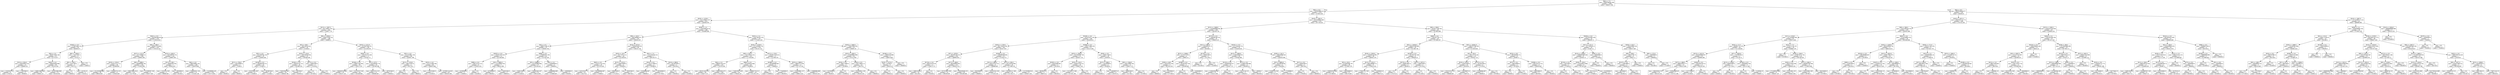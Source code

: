 digraph Tree {
node [shape=box] ;
0 [label="X[4] <= 7.5\nmse = 6306788585.349\nsamples = 1460\nvalue = 180921.196"] ;
1 [label="X[4] <= 6.5\nmse = 2426928665.05\nsamples = 1231\nvalue = 157832.433"] ;
0 -> 1 [labeldistance=2.5, labelangle=45, headlabel="True"] ;
2 [label="X[16] <= 1378.5\nmse = 1411538921.037\nsamples = 912\nvalue = 140383.976"] ;
1 -> 2 ;
3 [label="X[12] <= 1007.5\nmse = 837746927.031\nsamples = 564\nvalue = 124907.778"] ;
2 -> 3 ;
4 [label="X[42] <= 0.5\nmse = 641983560.06\nsamples = 376\nvalue = 113919.918"] ;
3 -> 4 ;
5 [label="X[282] <= 0.5\nmse = 573823485.316\nsamples = 56\nvalue = 84009.071"] ;
4 -> 5 ;
6 [label="X[4] <= 3.5\nmse = 462971929.148\nsamples = 52\nvalue = 87275.077"] ;
5 -> 6 ;
7 [label="X[13] <= 924.0\nmse = 335819053.254\nsamples = 13\nvalue = 69469.231"] ;
6 -> 7 ;
8 [label="mse = 131824375.0\nsamples = 8\nvalue = 57025.0"] ;
7 -> 8 ;
9 [label="mse = 17997600.0\nsamples = 5\nvalue = 89380.0"] ;
7 -> 9 ;
10 [label="X[43] <= 0.5\nmse = 364445928.999\nsamples = 39\nvalue = 93210.359"] ;
6 -> 10 ;
11 [label="mse = 248812460.938\nsamples = 24\nvalue = 100831.25"] ;
10 -> 11 ;
12 [label="mse = 307855080.996\nsamples = 15\nvalue = 81016.933"] ;
10 -> 12 ;
13 [label="X[6] <= 1950.5\nmse = 73537591.5\nsamples = 4\nvalue = 41551.0"] ;
5 -> 13 ;
14 [label="X[0] <= 263.5\nmse = 5351738.0\nsamples = 3\nvalue = 36737.0"] ;
13 -> 14 ;
15 [label="mse = 0.0\nsamples = 1\nvalue = 40000.0"] ;
14 -> 15 ;
16 [label="mse = 42230.25\nsamples = 2\nvalue = 35105.5"] ;
14 -> 16 ;
17 [label="mse = 0.0\nsamples = 1\nvalue = 55993.0"] ;
13 -> 17 ;
18 [label="X[9] <= 369.5\nmse = 469947374.685\nsamples = 320\nvalue = 119154.316"] ;
4 -> 18 ;
19 [label="X[27] <= 227.0\nmse = 415724968.13\nsamples = 164\nvalue = 109902.061"] ;
18 -> 19 ;
20 [label="X[16] <= 1324.5\nmse = 418221111.111\nsamples = 36\nvalue = 95566.667"] ;
19 -> 20 ;
21 [label="mse = 251193388.889\nsamples = 30\nvalue = 89916.667"] ;
20 -> 21 ;
22 [label="mse = 295684722.222\nsamples = 6\nvalue = 123816.667"] ;
20 -> 22 ;
23 [label="X[6] <= 1989.5\nmse = 340969409.785\nsamples = 128\nvalue = 113933.891"] ;
19 -> 23 ;
24 [label="mse = 289470691.814\nsamples = 125\nvalue = 112778.44"] ;
23 -> 24 ;
25 [label="mse = 113298397.556\nsamples = 3\nvalue = 162077.667"] ;
23 -> 25 ;
26 [label="X[13] <= 645.0\nmse = 342346979.735\nsamples = 156\nvalue = 128881.045"] ;
18 -> 26 ;
27 [label="X[11] <= 86.5\nmse = 18648163.265\nsamples = 7\nvalue = 86342.857"] ;
26 -> 27 ;
28 [label="mse = 1555555.556\nsamples = 3\nvalue = 90666.667"] ;
27 -> 28 ;
29 [label="mse = 6930000.0\nsamples = 4\nvalue = 83100.0"] ;
27 -> 29 ;
30 [label="X[4] <= 4.5\nmse = 268550605.162\nsamples = 149\nvalue = 130879.483"] ;
26 -> 30 ;
31 [label="mse = 236694501.134\nsamples = 21\nvalue = 113245.238"] ;
30 -> 31 ;
32 [label="mse = 214388905.49\nsamples = 128\nvalue = 133772.602"] ;
30 -> 32 ;
33 [label="X[6] <= 1958.5\nmse = 504875149.154\nsamples = 188\nvalue = 146883.5"] ;
3 -> 33 ;
34 [label="X[2] <= 68.5\nmse = 382140219.44\nsamples = 50\nvalue = 131856.6"] ;
33 -> 34 ;
35 [label="X[5] <= 4.5\nmse = 422186794.136\nsamples = 18\nvalue = 116404.444"] ;
34 -> 35 ;
36 [label="X[11] <= 793.0\nmse = 156250000.0\nsamples = 2\nvalue = 72500.0"] ;
35 -> 36 ;
37 [label="mse = 0.0\nsamples = 1\nvalue = 85000.0"] ;
36 -> 37 ;
38 [label="mse = 0.0\nsamples = 1\nvalue = 60000.0"] ;
36 -> 38 ;
39 [label="X[230] <= 0.5\nmse = 184360109.375\nsamples = 16\nvalue = 121892.5"] ;
35 -> 39 ;
40 [label="mse = 101676041.667\nsamples = 6\nvalue = 135800.0"] ;
39 -> 40 ;
41 [label="mse = 48288736.0\nsamples = 10\nvalue = 113548.0"] ;
39 -> 41 ;
42 [label="X[14] <= 110.0\nmse = 149758356.934\nsamples = 32\nvalue = 140548.438"] ;
34 -> 42 ;
43 [label="X[245] <= 0.5\nmse = 104545747.222\nsamples = 30\nvalue = 142368.333"] ;
42 -> 43 ;
44 [label="mse = 76303300.383\nsamples = 28\nvalue = 140826.786"] ;
43 -> 44 ;
45 [label="mse = 902500.0\nsamples = 2\nvalue = 163950.0"] ;
43 -> 45 ;
46 [label="X[271] <= 0.5\nmse = 33062500.0\nsamples = 2\nvalue = 113250.0"] ;
42 -> 46 ;
47 [label="mse = 0.0\nsamples = 1\nvalue = 107500.0"] ;
46 -> 47 ;
48 [label="mse = 0.0\nsamples = 1\nvalue = 119000.0"] ;
46 -> 48 ;
49 [label="X[16] <= 1151.0\nmse = 437887038.101\nsamples = 138\nvalue = 152328.029"] ;
33 -> 49 ;
50 [label="X[56] <= 0.5\nmse = 261355273.438\nsamples = 72\nvalue = 142543.75"] ;
49 -> 50 ;
51 [label="X[226] <= 0.5\nmse = 229657245.095\nsamples = 58\nvalue = 139111.207"] ;
50 -> 51 ;
52 [label="mse = 284649234.694\nsamples = 14\nvalue = 126107.143"] ;
51 -> 52 ;
53 [label="mse = 141233237.345\nsamples = 44\nvalue = 143248.864"] ;
51 -> 53 ;
54 [label="X[1] <= 87.5\nmse = 141639438.776\nsamples = 14\nvalue = 156764.286"] ;
50 -> 54 ;
55 [label="mse = 80622222.222\nsamples = 12\nvalue = 160066.667"] ;
54 -> 55 ;
56 [label="mse = 49702500.0\nsamples = 2\nvalue = 136950.0"] ;
54 -> 56 ;
57 [label="X[5] <= 4.5\nmse = 412102981.258\nsamples = 66\nvalue = 163001.788"] ;
49 -> 57 ;
58 [label="X[12] <= 1216.5\nmse = 26827220.25\nsamples = 2\nvalue = 103779.5"] ;
57 -> 58 ;
59 [label="mse = 0.0\nsamples = 1\nvalue = 108959.0"] ;
58 -> 59 ;
60 [label="mse = 0.0\nsamples = 1\nvalue = 98600.0"] ;
58 -> 60 ;
61 [label="X[23] <= 4.5\nmse = 311115290.594\nsamples = 64\nvalue = 164852.484"] ;
57 -> 61 ;
62 [label="mse = 178222500.0\nsamples = 2\nvalue = 221650.0"] ;
61 -> 62 ;
63 [label="mse = 207982124.632\nsamples = 62\nvalue = 163020.306"] ;
61 -> 63 ;
64 [label="X[26] <= 1.5\nmse = 1324189529.34\nsamples = 348\nvalue = 165466.089"] ;
2 -> 64 ;
65 [label="X[9] <= 142.5\nmse = 865288483.417\nsamples = 101\nvalue = 140816.297"] ;
64 -> 65 ;
66 [label="X[5] <= 4.5\nmse = 466675166.29\nsamples = 55\nvalue = 126004.764"] ;
65 -> 66 ;
67 [label="X[287] <= 0.5\nmse = 292051597.633\nsamples = 13\nvalue = 107338.462"] ;
66 -> 67 ;
68 [label="X[99] <= 0.5\nmse = 108722222.222\nsamples = 6\nvalue = 121833.333"] ;
67 -> 68 ;
69 [label="mse = 42300000.0\nsamples = 5\nvalue = 118000.0"] ;
68 -> 69 ;
70 [label="mse = 0.0\nsamples = 1\nvalue = 141000.0"] ;
68 -> 70 ;
71 [label="X[3] <= 8605.5\nmse = 114744081.633\nsamples = 7\nvalue = 94914.286"] ;
67 -> 71 ;
72 [label="mse = 43760000.0\nsamples = 5\nvalue = 89300.0"] ;
71 -> 72 ;
73 [label="mse = 16402500.0\nsamples = 2\nvalue = 108950.0"] ;
71 -> 73 ;
74 [label="X[99] <= 0.5\nmse = 379496267.293\nsamples = 42\nvalue = 131782.429"] ;
66 -> 74 ;
75 [label="X[3] <= 6060.0\nmse = 314762990.894\nsamples = 37\nvalue = 135158.432"] ;
74 -> 75 ;
76 [label="mse = 104812500.0\nsamples = 6\nvalue = 112650.0"] ;
75 -> 76 ;
77 [label="mse = 238362403.507\nsamples = 31\nvalue = 139514.903"] ;
75 -> 77 ;
78 [label="X[4] <= 5.5\nmse = 150060000.0\nsamples = 5\nvalue = 106800.0"] ;
74 -> 78 ;
79 [label="mse = 42888888.889\nsamples = 3\nvalue = 115666.667"] ;
78 -> 79 ;
80 [label="mse = 16000000.0\nsamples = 2\nvalue = 93500.0"] ;
78 -> 80 ;
81 [label="X[14] <= 873.0\nmse = 765963030.019\nsamples = 46\nvalue = 158525.739"] ;
65 -> 81 ;
82 [label="X[35] <= 10.5\nmse = 347778712.51\nsamples = 39\nvalue = 151238.051"] ;
81 -> 82 ;
83 [label="X[62] <= 0.5\nmse = 214151714.534\nsamples = 35\nvalue = 147379.543"] ;
82 -> 83 ;
84 [label="mse = 143510107.75\nsamples = 32\nvalue = 145174.5"] ;
83 -> 84 ;
85 [label="mse = 362586666.667\nsamples = 3\nvalue = 170900.0"] ;
83 -> 85 ;
86 [label="X[13] <= 1515.5\nmse = 246875000.0\nsamples = 4\nvalue = 185000.0"] ;
82 -> 86 ;
87 [label="mse = 39062500.0\nsamples = 2\nvalue = 171250.0"] ;
86 -> 87 ;
88 [label="mse = 76562500.0\nsamples = 2\nvalue = 198750.0"] ;
86 -> 88 ;
89 [label="X[5] <= 7.5\nmse = 1151356326.531\nsamples = 7\nvalue = 199128.571"] ;
81 -> 89 ;
90 [label="X[54] <= 0.5\nmse = 451577600.0\nsamples = 5\nvalue = 181880.0"] ;
89 -> 90 ;
91 [label="mse = 10166666.667\nsamples = 3\nvalue = 198000.0"] ;
90 -> 91 ;
92 [label="mse = 139240000.0\nsamples = 2\nvalue = 157700.0"] ;
90 -> 92 ;
93 [label="X[14] <= 890.0\nmse = 297562500.0\nsamples = 2\nvalue = 242250.0"] ;
89 -> 93 ;
94 [label="mse = 0.0\nsamples = 1\nvalue = 259500.0"] ;
93 -> 94 ;
95 [label="mse = 0.0\nsamples = 1\nvalue = 225000.0"] ;
93 -> 95 ;
96 [label="X[22] <= 1.5\nmse = 1161784787.332\nsamples = 247\nvalue = 175545.559"] ;
64 -> 96 ;
97 [label="X[16] <= 2140.0\nmse = 971185644.742\nsamples = 214\nvalue = 181321.257"] ;
96 -> 97 ;
98 [label="X[9] <= 623.5\nmse = 741310615.255\nsamples = 197\nvalue = 177793.802"] ;
97 -> 98 ;
99 [label="X[4] <= 5.5\nmse = 486447310.457\nsamples = 132\nvalue = 170276.356"] ;
98 -> 99 ;
100 [label="mse = 491011433.531\nsamples = 28\nvalue = 154477.571"] ;
99 -> 100 ;
101 [label="mse = 399925655.071\nsamples = 104\nvalue = 174529.875"] ;
99 -> 101 ;
102 [label="X[84] <= 0.5\nmse = 911059553.846\nsamples = 65\nvalue = 193060.0"] ;
98 -> 102 ;
103 [label="mse = 716619357.639\nsamples = 36\nvalue = 178454.167"] ;
102 -> 103 ;
104 [label="mse = 558862770.511\nsamples = 29\nvalue = 211191.379"] ;
102 -> 104 ;
105 [label="X[11] <= 176.5\nmse = 1819912520.415\nsamples = 17\nvalue = 222198.235"] ;
97 -> 105 ;
106 [label="X[299] <= 0.5\nmse = 267946666.667\nsamples = 3\nvalue = 149800.0"] ;
105 -> 106 ;
107 [label="mse = 0.0\nsamples = 1\nvalue = 129000.0"] ;
106 -> 107 ;
108 [label="mse = 77440000.0\nsamples = 2\nvalue = 160200.0"] ;
106 -> 108 ;
109 [label="X[25] <= 1985.0\nmse = 788615773.98\nsamples = 14\nvalue = 237712.143"] ;
105 -> 109 ;
110 [label="mse = 313829661.157\nsamples = 11\nvalue = 249815.455"] ;
109 -> 110 ;
111 [label="mse = 22888888.889\nsamples = 3\nvalue = 193333.333"] ;
109 -> 111 ;
112 [label="X[16] <= 2464.5\nmse = 778623594.393\nsamples = 33\nvalue = 138091.03"] ;
96 -> 112 ;
113 [label="X[25] <= 1945.5\nmse = 474009662.689\nsamples = 30\nvalue = 132212.667"] ;
112 -> 113 ;
114 [label="X[24] <= 0.5\nmse = 290177600.0\nsamples = 5\nvalue = 102380.0"] ;
113 -> 114 ;
115 [label="mse = 52250000.0\nsamples = 4\nvalue = 94500.0"] ;
114 -> 115 ;
116 [label="mse = 0.0\nsamples = 1\nvalue = 133900.0"] ;
114 -> 116 ;
117 [label="X[54] <= 0.5\nmse = 297178955.12\nsamples = 25\nvalue = 138179.2"] ;
113 -> 117 ;
118 [label="mse = 201830851.139\nsamples = 24\nvalue = 136103.333"] ;
117 -> 118 ;
119 [label="mse = 0.0\nsamples = 1\nvalue = 188000.0"] ;
117 -> 119 ;
120 [label="X[194] <= 0.5\nmse = 23695416.889\nsamples = 3\nvalue = 196874.667"] ;
112 -> 120 ;
121 [label="X[16] <= 2574.5\nmse = 97344.0\nsamples = 2\nvalue = 200312.0"] ;
120 -> 121 ;
122 [label="mse = 0.0\nsamples = 1\nvalue = 200624.0"] ;
121 -> 122 ;
123 [label="mse = 0.0\nsamples = 1\nvalue = 200000.0"] ;
121 -> 123 ;
124 [label="mse = 0.0\nsamples = 1\nvalue = 190000.0"] ;
120 -> 124 ;
125 [label="X[16] <= 1941.0\nmse = 1971049955.987\nsamples = 319\nvalue = 207716.423"] ;
1 -> 125 ;
126 [label="X[12] <= 1469.0\nmse = 1243894899.002\nsamples = 239\nvalue = 194238.745"] ;
125 -> 126 ;
127 [label="X[230] <= 0.5\nmse = 831451877.329\nsamples = 198\nvalue = 185459.611"] ;
126 -> 127 ;
128 [label="X[16] <= 1730.5\nmse = 661730033.942\nsamples = 161\nvalue = 192427.957"] ;
127 -> 128 ;
129 [label="X[7] <= 1978.5\nmse = 583393140.315\nsamples = 126\nvalue = 186893.952"] ;
128 -> 129 ;
130 [label="X[174] <= 0.5\nmse = 665551074.38\nsamples = 11\nvalue = 154072.727"] ;
129 -> 130 ;
131 [label="mse = 168614100.0\nsamples = 10\nvalue = 161230.0"] ;
130 -> 131 ;
132 [label="mse = 0.0\nsamples = 1\nvalue = 82500.0"] ;
130 -> 132 ;
133 [label="X[27] <= 408.0\nmse = 462638926.947\nsamples = 115\nvalue = 190033.374"] ;
129 -> 133 ;
134 [label="mse = 207323467.036\nsamples = 23\nvalue = 169339.087"] ;
133 -> 134 ;
135 [label="mse = 392638569.225\nsamples = 92\nvalue = 195206.946"] ;
133 -> 135 ;
136 [label="X[240] <= 0.5\nmse = 436589508.691\nsamples = 35\nvalue = 212350.371"] ;
128 -> 136 ;
137 [label="X[11] <= 490.0\nmse = 450222222.222\nsamples = 6\nvalue = 188966.667"] ;
136 -> 137 ;
138 [label="mse = 85020000.0\nsamples = 3\nvalue = 206600.0"] ;
137 -> 138 ;
139 [label="mse = 193555555.556\nsamples = 3\nvalue = 171333.333"] ;
137 -> 139 ;
140 [label="X[27] <= 595.5\nmse = 297232079.063\nsamples = 29\nvalue = 217188.379"] ;
136 -> 140 ;
141 [label="mse = 283390117.188\nsamples = 20\nvalue = 211743.75"] ;
140 -> 141 ;
142 [label="mse = 115726398.914\nsamples = 9\nvalue = 229287.556"] ;
140 -> 142 ;
143 [label="X[286] <= 0.5\nmse = 439272380.529\nsamples = 37\nvalue = 155137.892"] ;
127 -> 143 ;
144 [label="X[25] <= 1926.5\nmse = 353794599.728\nsamples = 21\nvalue = 164347.714"] ;
143 -> 144 ;
145 [label="X[292] <= 0.5\nmse = 44181666.667\nsamples = 3\nvalue = 191350.0"] ;
144 -> 145 ;
146 [label="mse = 8850625.0\nsamples = 2\nvalue = 186975.0"] ;
145 -> 146 ;
147 [label="mse = 0.0\nsamples = 1\nvalue = 200100.0"] ;
145 -> 147 ;
148 [label="X[32] <= 135.0\nmse = 263622754.222\nsamples = 18\nvalue = 159847.333"] ;
144 -> 148 ;
149 [label="mse = 152148177.384\nsamples = 17\nvalue = 157191.294"] ;
148 -> 149 ;
150 [label="mse = 0.0\nsamples = 1\nvalue = 205000.0"] ;
148 -> 150 ;
151 [label="X[59] <= 0.5\nmse = 294017500.0\nsamples = 16\nvalue = 143050.0"] ;
143 -> 151 ;
152 [label="X[12] <= 669.5\nmse = 134240000.0\nsamples = 5\nvalue = 162900.0"] ;
151 -> 152 ;
153 [label="mse = 0.0\nsamples = 1\nvalue = 143000.0"] ;
152 -> 153 ;
154 [label="mse = 44046875.0\nsamples = 4\nvalue = 167875.0"] ;
152 -> 154 ;
155 [label="X[0] <= 1344.0\nmse = 106132892.562\nsamples = 11\nvalue = 134027.273"] ;
151 -> 155 ;
156 [label="mse = 58694100.0\nsamples = 10\nvalue = 131730.0"] ;
155 -> 156 ;
157 [label="mse = 0.0\nsamples = 1\nvalue = 157000.0"] ;
155 -> 157 ;
158 [label="X[271] <= 0.5\nmse = 1065997847.81\nsamples = 41\nvalue = 236635.537"] ;
126 -> 158 ;
159 [label="X[11] <= 885.0\nmse = 1180446135.75\nsamples = 8\nvalue = 282046.5"] ;
158 -> 159 ;
160 [label="X[12] <= 1588.0\nmse = 417912720.0\nsamples = 6\nvalue = 298812.0"] ;
159 -> 160 ;
161 [label="X[28] <= 40.0\nmse = 33555555.556\nsamples = 3\nvalue = 281333.333"] ;
160 -> 161 ;
162 [label="mse = 0.0\nsamples = 1\nvalue = 289000.0"] ;
161 -> 162 ;
163 [label="mse = 6250000.0\nsamples = 2\nvalue = 277500.0"] ;
161 -> 163 ;
164 [label="X[299] <= 0.5\nmse = 191262307.556\nsamples = 3\nvalue = 316290.667"] ;
160 -> 164 ;
165 [label="mse = 0.0\nsamples = 1\nvalue = 335000.0"] ;
164 -> 165 ;
166 [label="mse = 24364096.0\nsamples = 2\nvalue = 306936.0"] ;
164 -> 166 ;
167 [label="X[110] <= 0.5\nmse = 95062500.0\nsamples = 2\nvalue = 231750.0"] ;
159 -> 167 ;
168 [label="mse = 0.0\nsamples = 1\nvalue = 241500.0"] ;
167 -> 168 ;
169 [label="mse = 0.0\nsamples = 1\nvalue = 222000.0"] ;
167 -> 169 ;
170 [label="X[181] <= 0.5\nmse = 417144418.755\nsamples = 33\nvalue = 225626.818"] ;
158 -> 170 ;
171 [label="X[12] <= 1660.0\nmse = 314850408.025\nsamples = 26\nvalue = 220564.885"] ;
170 -> 171 ;
172 [label="X[122] <= 0.5\nmse = 192840563.017\nsamples = 22\nvalue = 216247.727"] ;
171 -> 172 ;
173 [label="mse = 110842834.467\nsamples = 21\nvalue = 214211.905"] ;
172 -> 173 ;
174 [label="mse = 0.0\nsamples = 1\nvalue = 259000.0"] ;
172 -> 174 ;
175 [label="X[17] <= 0.5\nmse = 319601506.688\nsamples = 4\nvalue = 244309.25"] ;
171 -> 175 ;
176 [label="mse = 134131142.25\nsamples = 2\nvalue = 228418.5"] ;
175 -> 176 ;
177 [label="mse = 40000.0\nsamples = 2\nvalue = 260200.0"] ;
175 -> 177 ;
178 [label="X[28] <= 141.5\nmse = 348426640.49\nsamples = 7\nvalue = 244428.286"] ;
170 -> 178 ;
179 [label="X[3] <= 9695.0\nmse = 90706336.64\nsamples = 5\nvalue = 234299.6"] ;
178 -> 179 ;
180 [label="mse = 31499755.556\nsamples = 3\nvalue = 227723.333"] ;
179 -> 180 ;
181 [label="mse = 17338896.0\nsamples = 2\nvalue = 244164.0"] ;
179 -> 181 ;
182 [label="X[17] <= 0.5\nmse = 95062500.0\nsamples = 2\nvalue = 269750.0"] ;
178 -> 182 ;
183 [label="mse = 0.0\nsamples = 1\nvalue = 279500.0"] ;
182 -> 183 ;
184 [label="mse = 0.0\nsamples = 1\nvalue = 260000.0"] ;
182 -> 184 ;
185 [label="X[9] <= 938.5\nmse = 1979517700.562\nsamples = 80\nvalue = 247980.988"] ;
125 -> 185 ;
186 [label="X[49] <= 0.5\nmse = 1345307730.771\nsamples = 64\nvalue = 237566.297"] ;
185 -> 186 ;
187 [label="X[3] <= 15626.5\nmse = 940033106.669\nsamples = 42\nvalue = 251186.738"] ;
186 -> 187 ;
188 [label="X[16] <= 2293.0\nmse = 729364224.981\nsamples = 38\nvalue = 246042.579"] ;
187 -> 188 ;
189 [label="X[2] <= 83.5\nmse = 472663506.787\nsamples = 29\nvalue = 237082.379"] ;
188 -> 189 ;
190 [label="mse = 239092679.048\nsamples = 20\nvalue = 227589.95"] ;
189 -> 190 ;
191 [label="mse = 346504800.0\nsamples = 9\nvalue = 258176.667"] ;
189 -> 191 ;
192 [label="X[12] <= 1321.5\nmse = 464236099.111\nsamples = 9\nvalue = 274914.333"] ;
188 -> 192 ;
193 [label="mse = 170047217.265\nsamples = 7\nvalue = 265354.143"] ;
192 -> 193 ;
194 [label="mse = 54390625.0\nsamples = 2\nvalue = 308375.0"] ;
192 -> 194 ;
195 [label="X[220] <= 0.5\nmse = 301765742.188\nsamples = 4\nvalue = 300056.25"] ;
187 -> 195 ;
196 [label="X[272] <= 0.5\nmse = 92881406.25\nsamples = 2\nvalue = 284362.5"] ;
195 -> 196 ;
197 [label="mse = 0.0\nsamples = 1\nvalue = 274725.0"] ;
196 -> 197 ;
198 [label="mse = 0.0\nsamples = 1\nvalue = 294000.0"] ;
196 -> 198 ;
199 [label="X[25] <= 1972.5\nmse = 18062500.0\nsamples = 2\nvalue = 315750.0"] ;
195 -> 199 ;
200 [label="mse = 0.0\nsamples = 1\nvalue = 311500.0"] ;
199 -> 200 ;
201 [label="mse = 0.0\nsamples = 1\nvalue = 320000.0"] ;
199 -> 201 ;
202 [label="X[3] <= 16261.0\nmse = 1088707768.595\nsamples = 22\nvalue = 211563.636"] ;
186 -> 202 ;
203 [label="X[1] <= 65.0\nmse = 395123724.49\nsamples = 14\nvalue = 195035.714"] ;
202 -> 203 ;
204 [label="X[14] <= 910.5\nmse = 220422500.0\nsamples = 10\nvalue = 203550.0"] ;
203 -> 204 ;
205 [label="mse = 103222222.222\nsamples = 6\nvalue = 194666.667"] ;
204 -> 205 ;
206 [label="mse = 100296875.0\nsamples = 4\nvalue = 216875.0"] ;
204 -> 206 ;
207 [label="X[227] <= 0.5\nmse = 197562500.0\nsamples = 4\nvalue = 173750.0"] ;
203 -> 207 ;
208 [label="mse = 23166666.667\nsamples = 3\nvalue = 166000.0"] ;
207 -> 208 ;
209 [label="mse = 0.0\nsamples = 1\nvalue = 197000.0"] ;
207 -> 209 ;
210 [label="X[23] <= 8.0\nmse = 987838593.75\nsamples = 8\nvalue = 240487.5"] ;
202 -> 210 ;
211 [label="X[37] <= 0.5\nmse = 306250000.0\nsamples = 2\nvalue = 197500.0"] ;
210 -> 211 ;
212 [label="mse = 0.0\nsamples = 1\nvalue = 180000.0"] ;
211 -> 212 ;
213 [label="mse = 0.0\nsamples = 1\nvalue = 215000.0"] ;
211 -> 213 ;
214 [label="X[290] <= 0.5\nmse = 393734722.222\nsamples = 6\nvalue = 254816.667"] ;
210 -> 214 ;
215 [label="mse = 84953600.0\nsamples = 5\nvalue = 246780.0"] ;
214 -> 215 ;
216 [label="mse = 0.0\nsamples = 1\nvalue = 295000.0"] ;
214 -> 216 ;
217 [label="X[303] <= 0.5\nmse = 2347041963.438\nsamples = 16\nvalue = 289639.75"] ;
185 -> 217 ;
218 [label="X[11] <= 311.5\nmse = 2077959161.0\nsamples = 10\nvalue = 313827.0"] ;
217 -> 218 ;
219 [label="X[13] <= 1209.0\nmse = 1386893348.438\nsamples = 8\nvalue = 329283.75"] ;
218 -> 219 ;
220 [label="X[134] <= 0.5\nmse = 1822500.0\nsamples = 2\nvalue = 275650.0"] ;
219 -> 220 ;
221 [label="mse = 0.0\nsamples = 1\nvalue = 274300.0"] ;
220 -> 221 ;
222 [label="mse = 0.0\nsamples = 1\nvalue = 277000.0"] ;
220 -> 222 ;
223 [label="X[28] <= 185.0\nmse = 570104013.889\nsamples = 6\nvalue = 347161.667"] ;
219 -> 223 ;
224 [label="mse = 20115225.0\nsamples = 2\nvalue = 379485.0"] ;
223 -> 224 ;
225 [label="mse = 61500000.0\nsamples = 4\nvalue = 331000.0"] ;
223 -> 225 ;
226 [label="X[56] <= 0.5\nmse = 64000000.0\nsamples = 2\nvalue = 252000.0"] ;
218 -> 226 ;
227 [label="mse = 0.0\nsamples = 1\nvalue = 244000.0"] ;
226 -> 227 ;
228 [label="mse = 0.0\nsamples = 1\nvalue = 260000.0"] ;
226 -> 228 ;
229 [label="X[29] <= 82.0\nmse = 195410800.556\nsamples = 6\nvalue = 249327.667"] ;
217 -> 229 ;
230 [label="X[8] <= 89.0\nmse = 58823736.75\nsamples = 4\nvalue = 240671.5"] ;
229 -> 230 ;
231 [label="X[147] <= 0.5\nmse = 17887688.0\nsamples = 3\nvalue = 244562.0"] ;
230 -> 231 ;
232 [label="mse = 4652649.0\nsamples = 2\nvalue = 241843.0"] ;
231 -> 232 ;
233 [label="mse = 0.0\nsamples = 1\nvalue = 250000.0"] ;
231 -> 233 ;
234 [label="mse = 0.0\nsamples = 1\nvalue = 229000.0"] ;
230 -> 234 ;
235 [label="X[8] <= 273.5\nmse = 19009600.0\nsamples = 2\nvalue = 266640.0"] ;
229 -> 235 ;
236 [label="mse = 0.0\nsamples = 1\nvalue = 262280.0"] ;
235 -> 236 ;
237 [label="mse = 0.0\nsamples = 1\nvalue = 271000.0"] ;
235 -> 237 ;
238 [label="X[4] <= 8.5\nmse = 8893038849.977\nsamples = 229\nvalue = 305035.9"] ;
0 -> 238 [labeldistance=2.5, labelangle=-45, headlabel="False"] ;
239 [label="X[16] <= 1971.5\nmse = 4058765722.773\nsamples = 168\nvalue = 274735.536"] ;
238 -> 239 ;
240 [label="X[9] <= 940.5\nmse = 2332108528.579\nsamples = 103\nvalue = 249392.466"] ;
239 -> 240 ;
241 [label="X[27] <= 678.0\nmse = 1327343805.961\nsamples = 67\nvalue = 230072.642"] ;
240 -> 241 ;
242 [label="X[35] <= 11.5\nmse = 840987737.976\nsamples = 38\nvalue = 211136.605"] ;
241 -> 242 ;
243 [label="X[13] <= 1412.0\nmse = 654509496.007\nsamples = 33\nvalue = 204980.485"] ;
242 -> 243 ;
244 [label="X[27] <= 499.0\nmse = 488625970.777\nsamples = 22\nvalue = 194311.636"] ;
243 -> 244 ;
245 [label="mse = 368263822.222\nsamples = 15\nvalue = 185253.333"] ;
244 -> 245 ;
246 [label="mse = 193944008.49\nsamples = 7\nvalue = 213722.286"] ;
244 -> 246 ;
247 [label="X[262] <= 0.5\nmse = 303330578.512\nsamples = 11\nvalue = 226318.182"] ;
243 -> 247 ;
248 [label="mse = 123772500.0\nsamples = 10\nvalue = 221950.0"] ;
247 -> 248 ;
249 [label="mse = 0.0\nsamples = 1\nvalue = 270000.0"] ;
247 -> 249 ;
250 [label="X[7] <= 2003.0\nmse = 170789556.0\nsamples = 5\nvalue = 251767.0"] ;
242 -> 250 ;
251 [label="X[13] <= 1146.0\nmse = 60062500.0\nsamples = 2\nvalue = 237750.0"] ;
250 -> 251 ;
252 [label="mse = 0.0\nsamples = 1\nvalue = 230000.0"] ;
251 -> 252 ;
253 [label="mse = 0.0\nsamples = 1\nvalue = 245500.0"] ;
251 -> 253 ;
254 [label="X[254] <= 0.5\nmse = 26300605.556\nsamples = 3\nvalue = 261111.667"] ;
250 -> 254 ;
255 [label="mse = 0.0\nsamples = 1\nvalue = 254000.0"] ;
254 -> 255 ;
256 [label="mse = 1519056.25\nsamples = 2\nvalue = 264667.5"] ;
254 -> 256 ;
257 [label="X[21] <= 2.5\nmse = 879111116.787\nsamples = 29\nvalue = 254885.379"] ;
241 -> 257 ;
258 [label="mse = 0.0\nsamples = 1\nvalue = 147000.0"] ;
257 -> 258 ;
259 [label="X[28] <= 164.0\nmse = 479974272.745\nsamples = 28\nvalue = 258738.429"] ;
257 -> 259 ;
260 [label="X[35] <= 5.5\nmse = 285515419.308\nsamples = 17\nvalue = 248956.529"] ;
259 -> 260 ;
261 [label="mse = 271349816.806\nsamples = 6\nvalue = 264567.167"] ;
260 -> 261 ;
262 [label="mse = 87815801.322\nsamples = 11\nvalue = 240441.636"] ;
260 -> 262 ;
263 [label="X[27] <= 865.0\nmse = 404085704.446\nsamples = 11\nvalue = 273855.909"] ;
259 -> 263 ;
264 [label="mse = 228145682.583\nsamples = 6\nvalue = 287902.5"] ;
263 -> 264 ;
265 [label="mse = 94324000.0\nsamples = 5\nvalue = 257000.0"] ;
263 -> 265 ;
266 [label="X[92] <= 0.5\nmse = 2214558805.323\nsamples = 36\nvalue = 285348.806"] ;
240 -> 266 ;
267 [label="X[16] <= 1439.0\nmse = 982439039.781\nsamples = 27\nvalue = 268014.815"] ;
266 -> 267 ;
268 [label="X[253] <= 0.5\nmse = 186166666.667\nsamples = 3\nvalue = 201500.0"] ;
267 -> 268 ;
269 [label="X[86] <= 0.5\nmse = 22562500.0\nsamples = 2\nvalue = 192250.0"] ;
268 -> 269 ;
270 [label="mse = 0.0\nsamples = 1\nvalue = 197000.0"] ;
269 -> 270 ;
271 [label="mse = 0.0\nsamples = 1\nvalue = 187500.0"] ;
269 -> 271 ;
272 [label="mse = 0.0\nsamples = 1\nvalue = 220000.0"] ;
268 -> 272 ;
273 [label="X[12] <= 1655.0\nmse = 459817065.972\nsamples = 24\nvalue = 276329.167"] ;
267 -> 273 ;
274 [label="X[187] <= 0.5\nmse = 218593112.245\nsamples = 14\nvalue = 265321.429"] ;
273 -> 274 ;
275 [label="mse = 0.0\nsamples = 1\nvalue = 235000.0"] ;
274 -> 275 ;
276 [label="mse = 159245562.13\nsamples = 13\nvalue = 267653.846"] ;
274 -> 276 ;
277 [label="X[11] <= 560.0\nmse = 390398400.0\nsamples = 10\nvalue = 291740.0"] ;
273 -> 277 ;
278 [label="mse = 78760000.0\nsamples = 5\nvalue = 309300.0"] ;
277 -> 278 ;
279 [label="mse = 85329600.0\nsamples = 5\nvalue = 274180.0"] ;
277 -> 279 ;
280 [label="X[28] <= 171.0\nmse = 2305311281.951\nsamples = 9\nvalue = 337350.778"] ;
266 -> 280 ;
281 [label="X[21] <= 2.5\nmse = 845963604.16\nsamples = 5\nvalue = 373903.8"] ;
280 -> 281 ;
282 [label="X[27] <= 820.0\nmse = 80818613.188\nsamples = 4\nvalue = 387879.75"] ;
281 -> 282 ;
283 [label="mse = 1286708.667\nsamples = 3\nvalue = 393039.0"] ;
282 -> 283 ;
284 [label="mse = 0.0\nsamples = 1\nvalue = 372402.0"] ;
282 -> 284 ;
285 [label="mse = 0.0\nsamples = 1\nvalue = 318000.0"] ;
281 -> 285 ;
286 [label="X[25] <= 2005.5\nmse = 371648722.25\nsamples = 4\nvalue = 291659.5"] ;
280 -> 286 ;
287 [label="mse = 0.0\nsamples = 1\nvalue = 319000.0"] ;
286 -> 287 ;
288 [label="X[180] <= 0.5\nmse = 163308100.667\nsamples = 3\nvalue = 282546.0"] ;
286 -> 288 ;
289 [label="mse = 2366982.25\nsamples = 2\nvalue = 291538.5"] ;
288 -> 289 ;
290 [label="mse = 0.0\nsamples = 1\nvalue = 264561.0"] ;
288 -> 290 ;
291 [label="X[13] <= 1383.5\nmse = 4164353743.939\nsamples = 65\nvalue = 314894.554"] ;
239 -> 291 ;
292 [label="X[26] <= 2.5\nmse = 2182202500.244\nsamples = 33\nvalue = 281147.242"] ;
291 -> 292 ;
293 [label="X[253] <= 0.5\nmse = 1644188042.693\nsamples = 15\nvalue = 249211.8"] ;
292 -> 293 ;
294 [label="X[3] <= 9307.5\nmse = 523147235.087\nsamples = 14\nvalue = 258298.357"] ;
293 -> 294 ;
295 [label="X[21] <= 3.5\nmse = 49872428.667\nsamples = 3\nvalue = 296759.0"] ;
294 -> 295 ;
296 [label="mse = 0.0\nsamples = 1\nvalue = 287000.0"] ;
295 -> 296 ;
297 [label="mse = 3380082.25\nsamples = 2\nvalue = 301638.5"] ;
295 -> 297 ;
298 [label="X[23] <= 8.5\nmse = 138773553.719\nsamples = 11\nvalue = 247809.091"] ;
294 -> 298 ;
299 [label="mse = 64555555.556\nsamples = 6\nvalue = 239166.667"] ;
298 -> 299 ;
300 [label="mse = 30649600.0\nsamples = 5\nvalue = 258180.0"] ;
298 -> 300 ;
301 [label="mse = 0.0\nsamples = 1\nvalue = 122000.0"] ;
293 -> 301 ;
302 [label="X[29] <= 99.0\nmse = 1072409366.099\nsamples = 18\nvalue = 307760.111"] ;
292 -> 302 ;
303 [label="X[222] <= 0.5\nmse = 648730513.21\nsamples = 10\nvalue = 287971.3"] ;
302 -> 303 ;
304 [label="X[11] <= 398.0\nmse = 336049946.609\nsamples = 8\nvalue = 297714.125"] ;
303 -> 304 ;
305 [label="mse = 169000000.0\nsamples = 2\nvalue = 323000.0"] ;
304 -> 305 ;
306 [label="mse = 107566384.583\nsamples = 6\nvalue = 289285.5"] ;
304 -> 306 ;
307 [label="X[40] <= 0.5\nmse = 1000000.0\nsamples = 2\nvalue = 249000.0"] ;
303 -> 307 ;
308 [label="mse = 0.0\nsamples = 1\nvalue = 250000.0"] ;
307 -> 308 ;
309 [label="mse = 0.0\nsamples = 1\nvalue = 248000.0"] ;
307 -> 309 ;
310 [label="X[27] <= 661.0\nmse = 500641242.609\nsamples = 8\nvalue = 332496.125"] ;
302 -> 310 ;
311 [label="mse = 0.0\nsamples = 1\nvalue = 285000.0"] ;
310 -> 311 ;
312 [label="X[23] <= 9.5\nmse = 203854172.775\nsamples = 7\nvalue = 339281.286"] ;
310 -> 312 ;
313 [label="mse = 83754400.0\nsamples = 5\nvalue = 331810.0"] ;
312 -> 313 ;
314 [label="mse = 15677640.25\nsamples = 2\nvalue = 357959.5"] ;
312 -> 314 ;
315 [label="X[221] <= 0.5\nmse = 3822802872.687\nsamples = 32\nvalue = 349696.469"] ;
291 -> 315 ;
316 [label="X[2] <= 106.0\nmse = 2504449850.932\nsamples = 28\nvalue = 336331.679"] ;
315 -> 316 ;
317 [label="X[19] <= 2.5\nmse = 1975724279.61\nsamples = 25\nvalue = 327171.48"] ;
316 -> 317 ;
318 [label="X[11] <= 583.5\nmse = 1086329732.054\nsamples = 21\nvalue = 314448.429"] ;
317 -> 318 ;
319 [label="mse = 540913619.0\nsamples = 12\nvalue = 330177.0"] ;
318 -> 319 ;
320 [label="mse = 1043899787.556\nsamples = 9\nvalue = 293477.0"] ;
318 -> 320 ;
321 [label="X[17] <= 0.5\nmse = 1333488168.75\nsamples = 4\nvalue = 393967.5"] ;
317 -> 321 ;
322 [label="mse = 420250000.0\nsamples = 2\nvalue = 360500.0"] ;
321 -> 322 ;
323 [label="mse = 6579225.0\nsamples = 2\nvalue = 427435.0"] ;
321 -> 323 ;
324 [label="X[21] <= 2.5\nmse = 384222222.222\nsamples = 3\nvalue = 412666.667"] ;
316 -> 324 ;
325 [label="mse = 0.0\nsamples = 1\nvalue = 440000.0"] ;
324 -> 325 ;
326 [label="X[72] <= 0.5\nmse = 16000000.0\nsamples = 2\nvalue = 399000.0"] ;
324 -> 326 ;
327 [label="mse = 0.0\nsamples = 1\nvalue = 403000.0"] ;
326 -> 327 ;
328 [label="mse = 0.0\nsamples = 1\nvalue = 395000.0"] ;
326 -> 328 ;
329 [label="X[96] <= 0.5\nmse = 3048687500.0\nsamples = 4\nvalue = 443250.0"] ;
315 -> 329 ;
330 [label="X[240] <= 0.5\nmse = 74888888.889\nsamples = 3\nvalue = 411666.667"] ;
329 -> 330 ;
331 [label="mse = 0.0\nsamples = 1\nvalue = 423000.0"] ;
330 -> 331 ;
332 [label="X[5] <= 6.0\nmse = 16000000.0\nsamples = 2\nvalue = 406000.0"] ;
330 -> 332 ;
333 [label="mse = 0.0\nsamples = 1\nvalue = 410000.0"] ;
332 -> 333 ;
334 [label="mse = 0.0\nsamples = 1\nvalue = 402000.0"] ;
332 -> 334 ;
335 [label="mse = 0.0\nsamples = 1\nvalue = 538000.0"] ;
329 -> 335 ;
336 [label="X[14] <= 1667.0\nmse = 12714598711.223\nsamples = 61\nvalue = 388486.082"] ;
238 -> 336 ;
337 [label="X[26] <= 2.5\nmse = 7626596083.192\nsamples = 58\nvalue = 371942.259"] ;
336 -> 337 ;
338 [label="X[2] <= 115.0\nmse = 2596171104.01\nsamples = 10\nvalue = 282349.3"] ;
337 -> 338 ;
339 [label="X[16] <= 1696.5\nmse = 710149345.484\nsamples = 8\nvalue = 303061.625"] ;
338 -> 339 ;
340 [label="X[35] <= 9.5\nmse = 609787892.0\nsamples = 4\nvalue = 283158.0"] ;
339 -> 340 ;
341 [label="X[0] <= 189.5\nmse = 34938094.222\nsamples = 3\nvalue = 269210.667"] ;
340 -> 341 ;
342 [label="mse = 0.0\nsamples = 1\nvalue = 277500.0"] ;
341 -> 342 ;
343 [label="mse = 872356.0\nsamples = 2\nvalue = 265066.0"] ;
341 -> 343 ;
344 [label="mse = 0.0\nsamples = 1\nvalue = 325000.0"] ;
340 -> 344 ;
345 [label="X[285] <= 0.5\nmse = 18202222.688\nsamples = 4\nvalue = 322965.25"] ;
339 -> 345 ;
346 [label="X[1] <= 97.5\nmse = 3802500.0\nsamples = 2\nvalue = 326950.0"] ;
345 -> 346 ;
347 [label="mse = 0.0\nsamples = 1\nvalue = 325000.0"] ;
346 -> 347 ;
348 [label="mse = 0.0\nsamples = 1\nvalue = 328900.0"] ;
346 -> 348 ;
349 [label="X[25] <= 2006.0\nmse = 845480.25\nsamples = 2\nvalue = 318980.5"] ;
345 -> 349 ;
350 [label="mse = 0.0\nsamples = 1\nvalue = 319900.0"] ;
349 -> 350 ;
351 [label="mse = 0.0\nsamples = 1\nvalue = 318061.0"] ;
349 -> 351 ;
352 [label="X[158] <= 0.5\nmse = 1560250000.0\nsamples = 2\nvalue = 199500.0"] ;
338 -> 352 ;
353 [label="mse = 0.0\nsamples = 1\nvalue = 239000.0"] ;
352 -> 353 ;
354 [label="mse = 0.0\nsamples = 1\nvalue = 160000.0"] ;
352 -> 354 ;
355 [label="X[16] <= 2229.0\nmse = 6653941141.373\nsamples = 48\nvalue = 390607.458"] ;
337 -> 355 ;
356 [label="X[13] <= 2019.0\nmse = 1645143472.661\nsamples = 27\nvalue = 355747.926"] ;
355 -> 356 ;
357 [label="X[9] <= 1267.5\nmse = 1010781443.467\nsamples = 23\nvalue = 345088.478"] ;
356 -> 357 ;
358 [label="X[12] <= 1913.5\nmse = 688435009.982\nsamples = 15\nvalue = 331241.133"] ;
357 -> 358 ;
359 [label="mse = 406800855.669\nsamples = 13\nvalue = 324053.154"] ;
358 -> 359 ;
360 [label="mse = 288369.0\nsamples = 2\nvalue = 377963.0"] ;
358 -> 360 ;
361 [label="X[12] <= 1955.0\nmse = 581534260.438\nsamples = 8\nvalue = 371052.25"] ;
357 -> 361 ;
362 [label="mse = 151654709.061\nsamples = 7\nvalue = 379059.714"] ;
361 -> 362 ;
363 [label="mse = 0.0\nsamples = 1\nvalue = 315000.0"] ;
361 -> 363 ;
364 [label="X[271] <= 0.5\nmse = 882700451.188\nsamples = 4\nvalue = 417039.75"] ;
356 -> 364 ;
365 [label="X[9] <= 1536.0\nmse = 154629232.667\nsamples = 3\nvalue = 401053.0"] ;
364 -> 365 ;
366 [label="mse = 38669742.25\nsamples = 2\nvalue = 409079.5"] ;
365 -> 366 ;
367 [label="mse = 0.0\nsamples = 1\nvalue = 385000.0"] ;
365 -> 367 ;
368 [label="mse = 0.0\nsamples = 1\nvalue = 465000.0"] ;
364 -> 368 ;
369 [label="X[6] <= 2007.5\nmse = 9522662063.361\nsamples = 21\nvalue = 435426.857"] ;
355 -> 369 ;
370 [label="X[12] <= 2885.5\nmse = 7215865339.918\nsamples = 14\nvalue = 393523.286"] ;
369 -> 370 ;
371 [label="X[13] <= 1424.0\nmse = 4160233753.101\nsamples = 13\nvalue = 409582.769"] ;
370 -> 371 ;
372 [label="mse = 63332435.688\nsamples = 4\nvalue = 336452.75"] ;
371 -> 372 ;
373 [label="mse = 2547795016.889\nsamples = 9\nvalue = 442085.0"] ;
371 -> 373 ;
374 [label="mse = 0.0\nsamples = 1\nvalue = 184750.0"] ;
370 -> 374 ;
375 [label="X[35] <= 5.0\nmse = 3600799719.429\nsamples = 7\nvalue = 519234.0"] ;
369 -> 375 ;
376 [label="X[9] <= 1977.5\nmse = 535037368.222\nsamples = 3\nvalue = 583196.667"] ;
375 -> 376 ;
377 [label="mse = 195063122.25\nsamples = 2\nvalue = 568966.5"] ;
376 -> 377 ;
378 [label="mse = 0.0\nsamples = 1\nvalue = 611657.0"] ;
376 -> 378 ;
379 [label="X[25] <= 2008.5\nmse = 530391653.5\nsamples = 4\nvalue = 471262.0"] ;
375 -> 379 ;
380 [label="mse = 8091180.25\nsamples = 2\nvalue = 449105.5"] ;
379 -> 380 ;
381 [label="mse = 70871142.25\nsamples = 2\nvalue = 493418.5"] ;
379 -> 381 ;
382 [label="X[14] <= 1834.0\nmse = 3488888888.889\nsamples = 3\nvalue = 708333.333"] ;
336 -> 382 ;
383 [label="mse = 0.0\nsamples = 1\nvalue = 625000.0"] ;
382 -> 383 ;
384 [label="X[187] <= 0.5\nmse = 25000000.0\nsamples = 2\nvalue = 750000.0"] ;
382 -> 384 ;
385 [label="mse = 0.0\nsamples = 1\nvalue = 745000.0"] ;
384 -> 385 ;
386 [label="mse = 0.0\nsamples = 1\nvalue = 755000.0"] ;
384 -> 386 ;
}